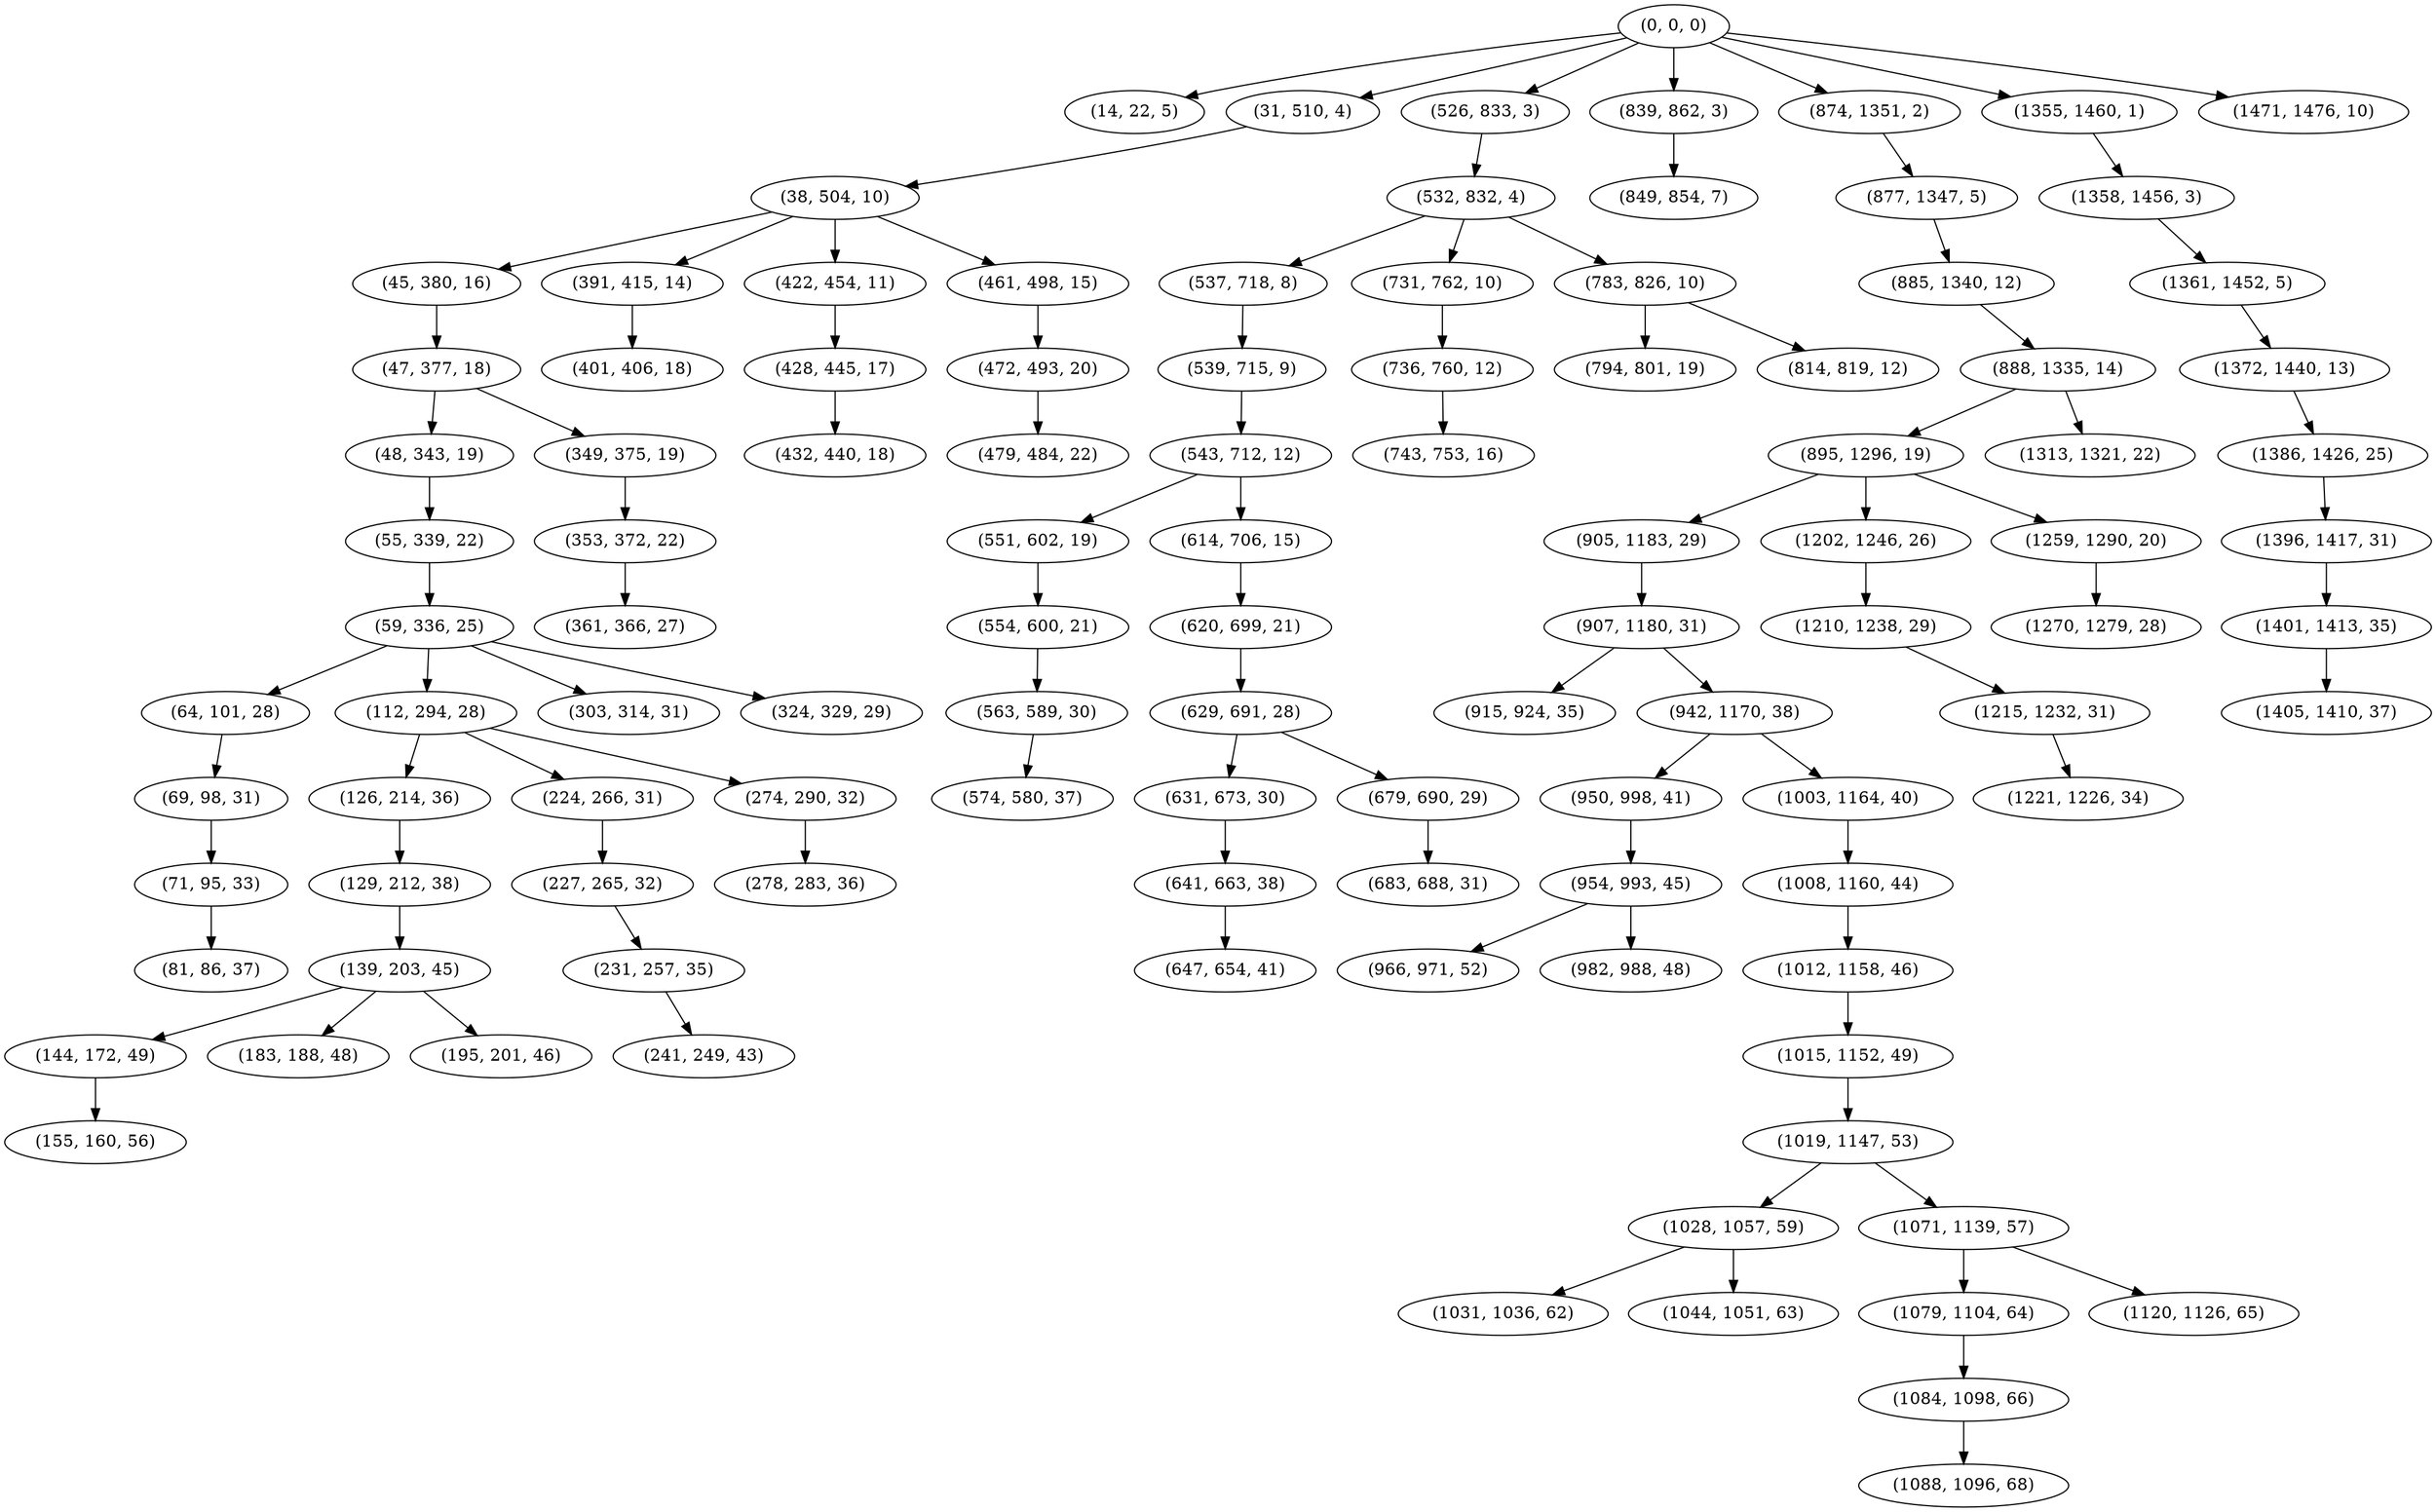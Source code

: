 digraph tree {
    "(0, 0, 0)";
    "(14, 22, 5)";
    "(31, 510, 4)";
    "(38, 504, 10)";
    "(45, 380, 16)";
    "(47, 377, 18)";
    "(48, 343, 19)";
    "(55, 339, 22)";
    "(59, 336, 25)";
    "(64, 101, 28)";
    "(69, 98, 31)";
    "(71, 95, 33)";
    "(81, 86, 37)";
    "(112, 294, 28)";
    "(126, 214, 36)";
    "(129, 212, 38)";
    "(139, 203, 45)";
    "(144, 172, 49)";
    "(155, 160, 56)";
    "(183, 188, 48)";
    "(195, 201, 46)";
    "(224, 266, 31)";
    "(227, 265, 32)";
    "(231, 257, 35)";
    "(241, 249, 43)";
    "(274, 290, 32)";
    "(278, 283, 36)";
    "(303, 314, 31)";
    "(324, 329, 29)";
    "(349, 375, 19)";
    "(353, 372, 22)";
    "(361, 366, 27)";
    "(391, 415, 14)";
    "(401, 406, 18)";
    "(422, 454, 11)";
    "(428, 445, 17)";
    "(432, 440, 18)";
    "(461, 498, 15)";
    "(472, 493, 20)";
    "(479, 484, 22)";
    "(526, 833, 3)";
    "(532, 832, 4)";
    "(537, 718, 8)";
    "(539, 715, 9)";
    "(543, 712, 12)";
    "(551, 602, 19)";
    "(554, 600, 21)";
    "(563, 589, 30)";
    "(574, 580, 37)";
    "(614, 706, 15)";
    "(620, 699, 21)";
    "(629, 691, 28)";
    "(631, 673, 30)";
    "(641, 663, 38)";
    "(647, 654, 41)";
    "(679, 690, 29)";
    "(683, 688, 31)";
    "(731, 762, 10)";
    "(736, 760, 12)";
    "(743, 753, 16)";
    "(783, 826, 10)";
    "(794, 801, 19)";
    "(814, 819, 12)";
    "(839, 862, 3)";
    "(849, 854, 7)";
    "(874, 1351, 2)";
    "(877, 1347, 5)";
    "(885, 1340, 12)";
    "(888, 1335, 14)";
    "(895, 1296, 19)";
    "(905, 1183, 29)";
    "(907, 1180, 31)";
    "(915, 924, 35)";
    "(942, 1170, 38)";
    "(950, 998, 41)";
    "(954, 993, 45)";
    "(966, 971, 52)";
    "(982, 988, 48)";
    "(1003, 1164, 40)";
    "(1008, 1160, 44)";
    "(1012, 1158, 46)";
    "(1015, 1152, 49)";
    "(1019, 1147, 53)";
    "(1028, 1057, 59)";
    "(1031, 1036, 62)";
    "(1044, 1051, 63)";
    "(1071, 1139, 57)";
    "(1079, 1104, 64)";
    "(1084, 1098, 66)";
    "(1088, 1096, 68)";
    "(1120, 1126, 65)";
    "(1202, 1246, 26)";
    "(1210, 1238, 29)";
    "(1215, 1232, 31)";
    "(1221, 1226, 34)";
    "(1259, 1290, 20)";
    "(1270, 1279, 28)";
    "(1313, 1321, 22)";
    "(1355, 1460, 1)";
    "(1358, 1456, 3)";
    "(1361, 1452, 5)";
    "(1372, 1440, 13)";
    "(1386, 1426, 25)";
    "(1396, 1417, 31)";
    "(1401, 1413, 35)";
    "(1405, 1410, 37)";
    "(1471, 1476, 10)";
    "(0, 0, 0)" -> "(14, 22, 5)";
    "(0, 0, 0)" -> "(31, 510, 4)";
    "(0, 0, 0)" -> "(526, 833, 3)";
    "(0, 0, 0)" -> "(839, 862, 3)";
    "(0, 0, 0)" -> "(874, 1351, 2)";
    "(0, 0, 0)" -> "(1355, 1460, 1)";
    "(0, 0, 0)" -> "(1471, 1476, 10)";
    "(31, 510, 4)" -> "(38, 504, 10)";
    "(38, 504, 10)" -> "(45, 380, 16)";
    "(38, 504, 10)" -> "(391, 415, 14)";
    "(38, 504, 10)" -> "(422, 454, 11)";
    "(38, 504, 10)" -> "(461, 498, 15)";
    "(45, 380, 16)" -> "(47, 377, 18)";
    "(47, 377, 18)" -> "(48, 343, 19)";
    "(47, 377, 18)" -> "(349, 375, 19)";
    "(48, 343, 19)" -> "(55, 339, 22)";
    "(55, 339, 22)" -> "(59, 336, 25)";
    "(59, 336, 25)" -> "(64, 101, 28)";
    "(59, 336, 25)" -> "(112, 294, 28)";
    "(59, 336, 25)" -> "(303, 314, 31)";
    "(59, 336, 25)" -> "(324, 329, 29)";
    "(64, 101, 28)" -> "(69, 98, 31)";
    "(69, 98, 31)" -> "(71, 95, 33)";
    "(71, 95, 33)" -> "(81, 86, 37)";
    "(112, 294, 28)" -> "(126, 214, 36)";
    "(112, 294, 28)" -> "(224, 266, 31)";
    "(112, 294, 28)" -> "(274, 290, 32)";
    "(126, 214, 36)" -> "(129, 212, 38)";
    "(129, 212, 38)" -> "(139, 203, 45)";
    "(139, 203, 45)" -> "(144, 172, 49)";
    "(139, 203, 45)" -> "(183, 188, 48)";
    "(139, 203, 45)" -> "(195, 201, 46)";
    "(144, 172, 49)" -> "(155, 160, 56)";
    "(224, 266, 31)" -> "(227, 265, 32)";
    "(227, 265, 32)" -> "(231, 257, 35)";
    "(231, 257, 35)" -> "(241, 249, 43)";
    "(274, 290, 32)" -> "(278, 283, 36)";
    "(349, 375, 19)" -> "(353, 372, 22)";
    "(353, 372, 22)" -> "(361, 366, 27)";
    "(391, 415, 14)" -> "(401, 406, 18)";
    "(422, 454, 11)" -> "(428, 445, 17)";
    "(428, 445, 17)" -> "(432, 440, 18)";
    "(461, 498, 15)" -> "(472, 493, 20)";
    "(472, 493, 20)" -> "(479, 484, 22)";
    "(526, 833, 3)" -> "(532, 832, 4)";
    "(532, 832, 4)" -> "(537, 718, 8)";
    "(532, 832, 4)" -> "(731, 762, 10)";
    "(532, 832, 4)" -> "(783, 826, 10)";
    "(537, 718, 8)" -> "(539, 715, 9)";
    "(539, 715, 9)" -> "(543, 712, 12)";
    "(543, 712, 12)" -> "(551, 602, 19)";
    "(543, 712, 12)" -> "(614, 706, 15)";
    "(551, 602, 19)" -> "(554, 600, 21)";
    "(554, 600, 21)" -> "(563, 589, 30)";
    "(563, 589, 30)" -> "(574, 580, 37)";
    "(614, 706, 15)" -> "(620, 699, 21)";
    "(620, 699, 21)" -> "(629, 691, 28)";
    "(629, 691, 28)" -> "(631, 673, 30)";
    "(629, 691, 28)" -> "(679, 690, 29)";
    "(631, 673, 30)" -> "(641, 663, 38)";
    "(641, 663, 38)" -> "(647, 654, 41)";
    "(679, 690, 29)" -> "(683, 688, 31)";
    "(731, 762, 10)" -> "(736, 760, 12)";
    "(736, 760, 12)" -> "(743, 753, 16)";
    "(783, 826, 10)" -> "(794, 801, 19)";
    "(783, 826, 10)" -> "(814, 819, 12)";
    "(839, 862, 3)" -> "(849, 854, 7)";
    "(874, 1351, 2)" -> "(877, 1347, 5)";
    "(877, 1347, 5)" -> "(885, 1340, 12)";
    "(885, 1340, 12)" -> "(888, 1335, 14)";
    "(888, 1335, 14)" -> "(895, 1296, 19)";
    "(888, 1335, 14)" -> "(1313, 1321, 22)";
    "(895, 1296, 19)" -> "(905, 1183, 29)";
    "(895, 1296, 19)" -> "(1202, 1246, 26)";
    "(895, 1296, 19)" -> "(1259, 1290, 20)";
    "(905, 1183, 29)" -> "(907, 1180, 31)";
    "(907, 1180, 31)" -> "(915, 924, 35)";
    "(907, 1180, 31)" -> "(942, 1170, 38)";
    "(942, 1170, 38)" -> "(950, 998, 41)";
    "(942, 1170, 38)" -> "(1003, 1164, 40)";
    "(950, 998, 41)" -> "(954, 993, 45)";
    "(954, 993, 45)" -> "(966, 971, 52)";
    "(954, 993, 45)" -> "(982, 988, 48)";
    "(1003, 1164, 40)" -> "(1008, 1160, 44)";
    "(1008, 1160, 44)" -> "(1012, 1158, 46)";
    "(1012, 1158, 46)" -> "(1015, 1152, 49)";
    "(1015, 1152, 49)" -> "(1019, 1147, 53)";
    "(1019, 1147, 53)" -> "(1028, 1057, 59)";
    "(1019, 1147, 53)" -> "(1071, 1139, 57)";
    "(1028, 1057, 59)" -> "(1031, 1036, 62)";
    "(1028, 1057, 59)" -> "(1044, 1051, 63)";
    "(1071, 1139, 57)" -> "(1079, 1104, 64)";
    "(1071, 1139, 57)" -> "(1120, 1126, 65)";
    "(1079, 1104, 64)" -> "(1084, 1098, 66)";
    "(1084, 1098, 66)" -> "(1088, 1096, 68)";
    "(1202, 1246, 26)" -> "(1210, 1238, 29)";
    "(1210, 1238, 29)" -> "(1215, 1232, 31)";
    "(1215, 1232, 31)" -> "(1221, 1226, 34)";
    "(1259, 1290, 20)" -> "(1270, 1279, 28)";
    "(1355, 1460, 1)" -> "(1358, 1456, 3)";
    "(1358, 1456, 3)" -> "(1361, 1452, 5)";
    "(1361, 1452, 5)" -> "(1372, 1440, 13)";
    "(1372, 1440, 13)" -> "(1386, 1426, 25)";
    "(1386, 1426, 25)" -> "(1396, 1417, 31)";
    "(1396, 1417, 31)" -> "(1401, 1413, 35)";
    "(1401, 1413, 35)" -> "(1405, 1410, 37)";
}
